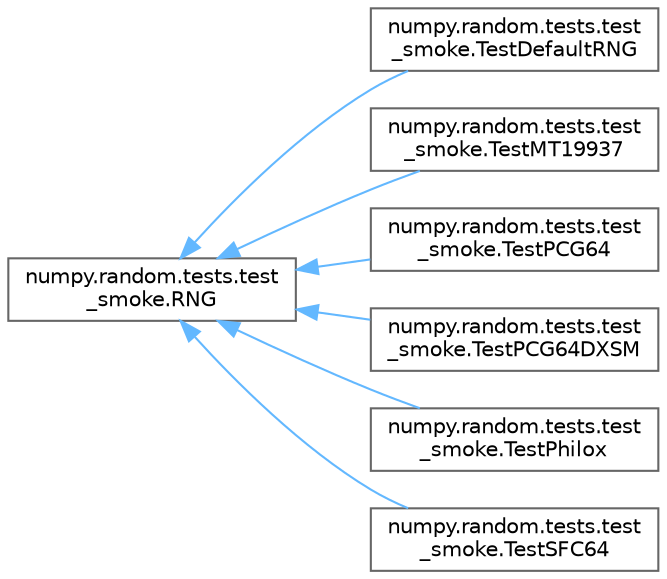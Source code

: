digraph "Graphical Class Hierarchy"
{
 // LATEX_PDF_SIZE
  bgcolor="transparent";
  edge [fontname=Helvetica,fontsize=10,labelfontname=Helvetica,labelfontsize=10];
  node [fontname=Helvetica,fontsize=10,shape=box,height=0.2,width=0.4];
  rankdir="LR";
  Node0 [id="Node000000",label="numpy.random.tests.test\l_smoke.RNG",height=0.2,width=0.4,color="grey40", fillcolor="white", style="filled",URL="$dc/db4/classnumpy_1_1random_1_1tests_1_1test__smoke_1_1RNG.html",tooltip=" "];
  Node0 -> Node1 [id="edge4503_Node000000_Node000001",dir="back",color="steelblue1",style="solid",tooltip=" "];
  Node1 [id="Node000001",label="numpy.random.tests.test\l_smoke.TestDefaultRNG",height=0.2,width=0.4,color="grey40", fillcolor="white", style="filled",URL="$db/d12/classnumpy_1_1random_1_1tests_1_1test__smoke_1_1TestDefaultRNG.html",tooltip=" "];
  Node0 -> Node2 [id="edge4504_Node000000_Node000002",dir="back",color="steelblue1",style="solid",tooltip=" "];
  Node2 [id="Node000002",label="numpy.random.tests.test\l_smoke.TestMT19937",height=0.2,width=0.4,color="grey40", fillcolor="white", style="filled",URL="$d8/d59/classnumpy_1_1random_1_1tests_1_1test__smoke_1_1TestMT19937.html",tooltip=" "];
  Node0 -> Node3 [id="edge4505_Node000000_Node000003",dir="back",color="steelblue1",style="solid",tooltip=" "];
  Node3 [id="Node000003",label="numpy.random.tests.test\l_smoke.TestPCG64",height=0.2,width=0.4,color="grey40", fillcolor="white", style="filled",URL="$d6/d23/classnumpy_1_1random_1_1tests_1_1test__smoke_1_1TestPCG64.html",tooltip=" "];
  Node0 -> Node4 [id="edge4506_Node000000_Node000004",dir="back",color="steelblue1",style="solid",tooltip=" "];
  Node4 [id="Node000004",label="numpy.random.tests.test\l_smoke.TestPCG64DXSM",height=0.2,width=0.4,color="grey40", fillcolor="white", style="filled",URL="$da/d2e/classnumpy_1_1random_1_1tests_1_1test__smoke_1_1TestPCG64DXSM.html",tooltip=" "];
  Node0 -> Node5 [id="edge4507_Node000000_Node000005",dir="back",color="steelblue1",style="solid",tooltip=" "];
  Node5 [id="Node000005",label="numpy.random.tests.test\l_smoke.TestPhilox",height=0.2,width=0.4,color="grey40", fillcolor="white", style="filled",URL="$d1/dd4/classnumpy_1_1random_1_1tests_1_1test__smoke_1_1TestPhilox.html",tooltip=" "];
  Node0 -> Node6 [id="edge4508_Node000000_Node000006",dir="back",color="steelblue1",style="solid",tooltip=" "];
  Node6 [id="Node000006",label="numpy.random.tests.test\l_smoke.TestSFC64",height=0.2,width=0.4,color="grey40", fillcolor="white", style="filled",URL="$d6/d1b/classnumpy_1_1random_1_1tests_1_1test__smoke_1_1TestSFC64.html",tooltip=" "];
}
